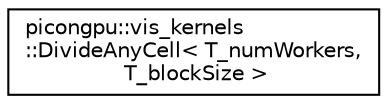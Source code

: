 digraph "Graphical Class Hierarchy"
{
 // LATEX_PDF_SIZE
  edge [fontname="Helvetica",fontsize="10",labelfontname="Helvetica",labelfontsize="10"];
  node [fontname="Helvetica",fontsize="10",shape=record];
  rankdir="LR";
  Node0 [label="picongpu::vis_kernels\l::DivideAnyCell\< T_numWorkers,\l T_blockSize \>",height=0.2,width=0.4,color="black", fillcolor="white", style="filled",URL="$structpicongpu_1_1vis__kernels_1_1_divide_any_cell.html",tooltip="divide each cell by a value"];
}
